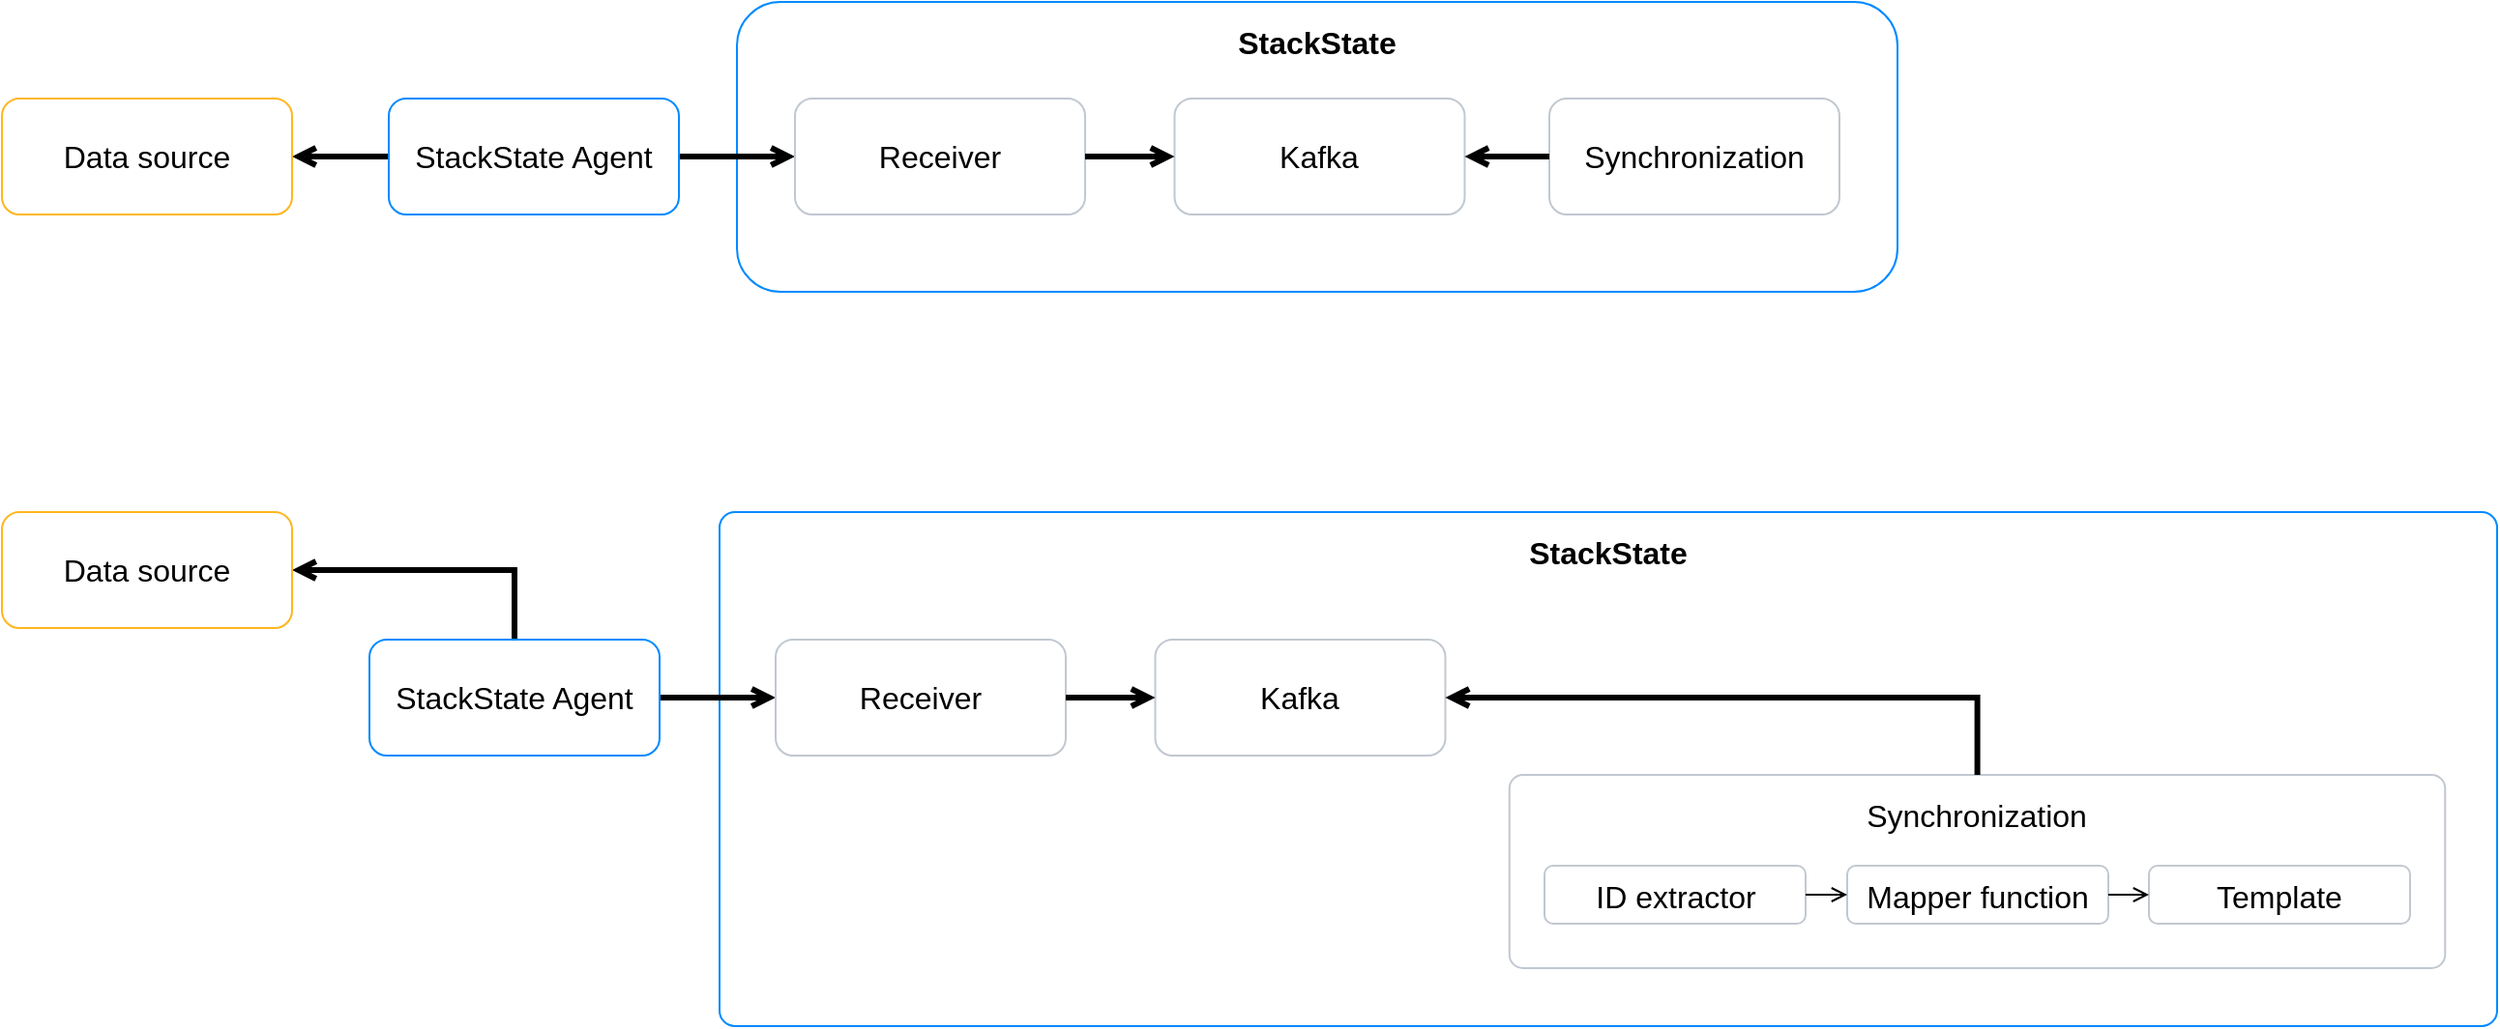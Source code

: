 <mxfile version="14.9.1" type="device"><diagram id="tO_ioi0KUe3t7paj1zWw" name="Page-1"><mxGraphModel dx="1497" dy="890" grid="1" gridSize="10" guides="1" tooltips="1" connect="1" arrows="1" fold="1" page="1" pageScale="1" pageWidth="1169" pageHeight="827" math="0" shadow="0"><root><mxCell id="0"/><mxCell id="1" parent="0"/><mxCell id="-KnU6YPF4Qa5JmhkBfqv-1" value="&lt;b&gt;StackState&lt;/b&gt;" style="rounded=1;whiteSpace=wrap;html=1;strokeWidth=1;strokeColor=#008AFF;verticalAlign=top;align=center;spacingLeft=0;fontStyle=0;fontSize=16;spacingTop=5;" vertex="1" parent="1"><mxGeometry x="510" y="120" width="600" height="150" as="geometry"/></mxCell><mxCell id="-KnU6YPF4Qa5JmhkBfqv-10" style="edgeStyle=orthogonalEdgeStyle;rounded=0;orthogonalLoop=1;jettySize=auto;html=1;exitX=1;exitY=0.5;exitDx=0;exitDy=0;fontSize=16;endArrow=none;endFill=0;startArrow=open;startFill=0;strokeWidth=3;" edge="1" parent="1" source="-KnU6YPF4Qa5JmhkBfqv-3" target="-KnU6YPF4Qa5JmhkBfqv-4"><mxGeometry relative="1" as="geometry"/></mxCell><mxCell id="-KnU6YPF4Qa5JmhkBfqv-3" value="Data source" style="rounded=1;whiteSpace=wrap;html=1;strokeWidth=1;strokeColor=#FFB61E;verticalAlign=middle;align=center;fontStyle=0;fontSize=16;" vertex="1" parent="1"><mxGeometry x="130" y="170" width="150" height="60" as="geometry"/></mxCell><mxCell id="-KnU6YPF4Qa5JmhkBfqv-11" style="edgeStyle=orthogonalEdgeStyle;rounded=0;orthogonalLoop=1;jettySize=auto;html=1;entryX=0;entryY=0.5;entryDx=0;entryDy=0;fontSize=16;endArrow=open;endFill=0;strokeWidth=3;" edge="1" parent="1" source="-KnU6YPF4Qa5JmhkBfqv-4" target="-KnU6YPF4Qa5JmhkBfqv-5"><mxGeometry relative="1" as="geometry"/></mxCell><mxCell id="-KnU6YPF4Qa5JmhkBfqv-4" value="StackState Agent" style="rounded=1;whiteSpace=wrap;html=1;strokeWidth=1;strokeColor=#008AFF;verticalAlign=middle;align=center;fontStyle=0;fontSize=16;" vertex="1" parent="1"><mxGeometry x="330" y="170" width="150" height="60" as="geometry"/></mxCell><mxCell id="-KnU6YPF4Qa5JmhkBfqv-5" value="Receiver" style="rounded=1;whiteSpace=wrap;html=1;strokeWidth=1;verticalAlign=middle;align=center;fontStyle=0;fontSize=16;strokeColor=#C1C8D0;" vertex="1" parent="1"><mxGeometry x="540" y="170" width="150" height="60" as="geometry"/></mxCell><mxCell id="-KnU6YPF4Qa5JmhkBfqv-6" value="Kafka" style="rounded=1;whiteSpace=wrap;html=1;strokeWidth=1;verticalAlign=middle;align=center;fontStyle=0;fontSize=16;strokeColor=#C1C8D0;" vertex="1" parent="1"><mxGeometry x="736.25" y="170" width="150" height="60" as="geometry"/></mxCell><mxCell id="-KnU6YPF4Qa5JmhkBfqv-7" value="Synchronization" style="rounded=1;whiteSpace=wrap;html=1;strokeWidth=1;verticalAlign=middle;align=center;fontStyle=0;fontSize=16;strokeColor=#C1C8D0;" vertex="1" parent="1"><mxGeometry x="930" y="170" width="150" height="60" as="geometry"/></mxCell><mxCell id="-KnU6YPF4Qa5JmhkBfqv-12" style="edgeStyle=orthogonalEdgeStyle;rounded=0;orthogonalLoop=1;jettySize=auto;html=1;exitX=1;exitY=0.5;exitDx=0;exitDy=0;entryX=0;entryY=0.5;entryDx=0;entryDy=0;fontSize=16;endArrow=open;endFill=0;strokeWidth=3;" edge="1" parent="1" source="-KnU6YPF4Qa5JmhkBfqv-5" target="-KnU6YPF4Qa5JmhkBfqv-6"><mxGeometry x="540" y="170" as="geometry"/></mxCell><mxCell id="-KnU6YPF4Qa5JmhkBfqv-13" style="edgeStyle=orthogonalEdgeStyle;rounded=0;orthogonalLoop=1;jettySize=auto;html=1;exitX=1;exitY=0.5;exitDx=0;exitDy=0;entryX=0;entryY=0.5;entryDx=0;entryDy=0;fontSize=16;endArrow=none;endFill=0;startArrow=open;startFill=0;strokeWidth=3;" edge="1" parent="1" source="-KnU6YPF4Qa5JmhkBfqv-6" target="-KnU6YPF4Qa5JmhkBfqv-7"><mxGeometry x="540" y="170" as="geometry"/></mxCell><mxCell id="-KnU6YPF4Qa5JmhkBfqv-16" value="&lt;b&gt;StackState&lt;/b&gt;" style="rounded=1;whiteSpace=wrap;html=1;strokeWidth=1;strokeColor=#008AFF;verticalAlign=top;align=center;spacingLeft=0;fontStyle=0;fontSize=16;spacingTop=5;arcSize=3;" vertex="1" parent="1"><mxGeometry x="501" y="384" width="919" height="266" as="geometry"/></mxCell><mxCell id="-KnU6YPF4Qa5JmhkBfqv-17" style="edgeStyle=orthogonalEdgeStyle;rounded=0;orthogonalLoop=1;jettySize=auto;html=1;exitX=1;exitY=0.5;exitDx=0;exitDy=0;fontSize=16;endArrow=none;endFill=0;startArrow=open;startFill=0;strokeWidth=3;" edge="1" parent="1" source="-KnU6YPF4Qa5JmhkBfqv-18" target="-KnU6YPF4Qa5JmhkBfqv-20"><mxGeometry relative="1" as="geometry"/></mxCell><mxCell id="-KnU6YPF4Qa5JmhkBfqv-18" value="Data source" style="rounded=1;whiteSpace=wrap;html=1;strokeWidth=1;strokeColor=#FFB61E;verticalAlign=middle;align=center;fontStyle=0;fontSize=16;" vertex="1" parent="1"><mxGeometry x="130" y="384" width="150" height="60" as="geometry"/></mxCell><mxCell id="-KnU6YPF4Qa5JmhkBfqv-19" style="edgeStyle=orthogonalEdgeStyle;rounded=0;orthogonalLoop=1;jettySize=auto;html=1;entryX=0;entryY=0.5;entryDx=0;entryDy=0;fontSize=16;endArrow=open;endFill=0;strokeWidth=3;" edge="1" parent="1" source="-KnU6YPF4Qa5JmhkBfqv-20" target="-KnU6YPF4Qa5JmhkBfqv-21"><mxGeometry relative="1" as="geometry"/></mxCell><mxCell id="-KnU6YPF4Qa5JmhkBfqv-20" value="StackState Agent" style="rounded=1;whiteSpace=wrap;html=1;strokeWidth=1;strokeColor=#008AFF;verticalAlign=middle;align=center;fontStyle=0;fontSize=16;" vertex="1" parent="1"><mxGeometry x="320" y="450" width="150" height="60" as="geometry"/></mxCell><mxCell id="-KnU6YPF4Qa5JmhkBfqv-21" value="Receiver" style="rounded=1;whiteSpace=wrap;html=1;strokeWidth=1;verticalAlign=middle;align=center;fontStyle=0;fontSize=16;strokeColor=#C1C8D0;" vertex="1" parent="1"><mxGeometry x="530" y="450" width="150" height="60" as="geometry"/></mxCell><mxCell id="-KnU6YPF4Qa5JmhkBfqv-22" value="Kafka" style="rounded=1;whiteSpace=wrap;html=1;strokeWidth=1;verticalAlign=middle;align=center;fontStyle=0;fontSize=16;strokeColor=#C1C8D0;" vertex="1" parent="1"><mxGeometry x="726.25" y="450" width="150" height="60" as="geometry"/></mxCell><mxCell id="-KnU6YPF4Qa5JmhkBfqv-23" value="Synchronization" style="rounded=1;whiteSpace=wrap;html=1;strokeWidth=1;verticalAlign=top;align=center;fontStyle=0;fontSize=16;strokeColor=#C1C8D0;spacingTop=5;arcSize=7;fillOpacity=40;fillColor=none;" vertex="1" parent="1"><mxGeometry x="909.375" y="520" width="483.75" height="100" as="geometry"/></mxCell><mxCell id="-KnU6YPF4Qa5JmhkBfqv-24" style="edgeStyle=orthogonalEdgeStyle;rounded=0;orthogonalLoop=1;jettySize=auto;html=1;exitX=1;exitY=0.5;exitDx=0;exitDy=0;entryX=0;entryY=0.5;entryDx=0;entryDy=0;fontSize=16;endArrow=open;endFill=0;strokeWidth=3;" edge="1" parent="1" source="-KnU6YPF4Qa5JmhkBfqv-21" target="-KnU6YPF4Qa5JmhkBfqv-22"><mxGeometry x="530" y="450" as="geometry"/></mxCell><mxCell id="-KnU6YPF4Qa5JmhkBfqv-25" style="edgeStyle=orthogonalEdgeStyle;rounded=0;orthogonalLoop=1;jettySize=auto;html=1;exitX=1;exitY=0.5;exitDx=0;exitDy=0;fontSize=16;endArrow=none;endFill=0;startArrow=open;startFill=0;strokeWidth=3;" edge="1" parent="1" source="-KnU6YPF4Qa5JmhkBfqv-22" target="-KnU6YPF4Qa5JmhkBfqv-23"><mxGeometry x="530" y="450" as="geometry"/></mxCell><mxCell id="-KnU6YPF4Qa5JmhkBfqv-34" value="" style="group" vertex="1" connectable="0" parent="1"><mxGeometry x="927.5" y="567" width="447.5" height="30" as="geometry"/></mxCell><mxCell id="-KnU6YPF4Qa5JmhkBfqv-27" value="ID extractor" style="rounded=1;whiteSpace=wrap;html=1;strokeWidth=1;fontSize=16;align=center;verticalAlign=top;strokeColor=#C1C8D0;" vertex="1" parent="-KnU6YPF4Qa5JmhkBfqv-34"><mxGeometry width="135" height="30" as="geometry"/></mxCell><mxCell id="-KnU6YPF4Qa5JmhkBfqv-28" value="Mapper function" style="rounded=1;whiteSpace=wrap;html=1;strokeWidth=1;fontSize=16;align=center;verticalAlign=top;strokeColor=#C1C8D0;" vertex="1" parent="-KnU6YPF4Qa5JmhkBfqv-34"><mxGeometry x="156.5" width="135" height="30" as="geometry"/></mxCell><mxCell id="-KnU6YPF4Qa5JmhkBfqv-29" value="Template" style="rounded=1;whiteSpace=wrap;html=1;strokeWidth=1;fontSize=16;align=center;verticalAlign=top;strokeColor=#C1C8D0;" vertex="1" parent="-KnU6YPF4Qa5JmhkBfqv-34"><mxGeometry x="312.5" width="135" height="30" as="geometry"/></mxCell><mxCell id="-KnU6YPF4Qa5JmhkBfqv-32" style="edgeStyle=orthogonalEdgeStyle;rounded=0;orthogonalLoop=1;jettySize=auto;html=1;exitX=1;exitY=0.5;exitDx=0;exitDy=0;fontSize=16;startArrow=none;startFill=0;endArrow=open;endFill=0;strokeColor=#000000;strokeWidth=1;" edge="1" parent="-KnU6YPF4Qa5JmhkBfqv-34" source="-KnU6YPF4Qa5JmhkBfqv-27" target="-KnU6YPF4Qa5JmhkBfqv-28"><mxGeometry relative="1" as="geometry"/></mxCell><mxCell id="-KnU6YPF4Qa5JmhkBfqv-31" style="edgeStyle=orthogonalEdgeStyle;rounded=0;orthogonalLoop=1;jettySize=auto;html=1;entryX=0;entryY=0.5;entryDx=0;entryDy=0;fontSize=16;startArrow=none;startFill=0;endArrow=open;endFill=0;strokeColor=#000000;strokeWidth=1;" edge="1" parent="-KnU6YPF4Qa5JmhkBfqv-34" source="-KnU6YPF4Qa5JmhkBfqv-28" target="-KnU6YPF4Qa5JmhkBfqv-29"><mxGeometry relative="1" as="geometry"/></mxCell></root></mxGraphModel></diagram></mxfile>